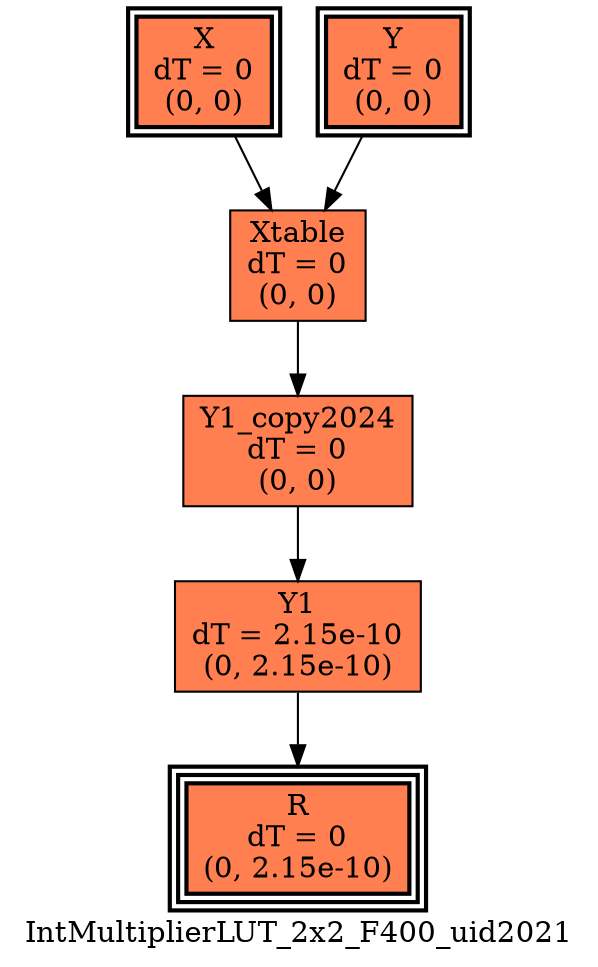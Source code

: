digraph IntMultiplierLUT_2x2_F400_uid2021
{
	//graph drawing options
	label=IntMultiplierLUT_2x2_F400_uid2021;
	labelloc=bottom;
	labeljust=right;
	ratio=auto;
	nodesep=0.25;
	ranksep=0.5;

	//input/output signals of operator IntMultiplierLUT_2x2_F400_uid2021
	X__IntMultiplierLUT_2x2_F400_uid2021 [ label="X\ndT = 0\n(0, 0)", shape=box, color=black, style="bold, filled", fillcolor=coral, peripheries=2 ];
	Y__IntMultiplierLUT_2x2_F400_uid2021 [ label="Y\ndT = 0\n(0, 0)", shape=box, color=black, style="bold, filled", fillcolor=coral, peripheries=2 ];
	R__IntMultiplierLUT_2x2_F400_uid2021 [ label="R\ndT = 0\n(0, 2.15e-10)", shape=box, color=black, style="bold, filled", fillcolor=coral, peripheries=3 ];
	{rank=same X__IntMultiplierLUT_2x2_F400_uid2021, Y__IntMultiplierLUT_2x2_F400_uid2021};
	{rank=same R__IntMultiplierLUT_2x2_F400_uid2021};
	//internal signals of operator IntMultiplierLUT_2x2_F400_uid2021
	Xtable__IntMultiplierLUT_2x2_F400_uid2021 [ label="Xtable\ndT = 0\n(0, 0)", shape=box, color=black, style=filled, fillcolor=coral, peripheries=1 ];
	Y1__IntMultiplierLUT_2x2_F400_uid2021 [ label="Y1\ndT = 2.15e-10\n(0, 2.15e-10)", shape=box, color=black, style=filled, fillcolor=coral, peripheries=1 ];
	Y1_copy2024__IntMultiplierLUT_2x2_F400_uid2021 [ label="Y1_copy2024\ndT = 0\n(0, 0)", shape=box, color=black, style=filled, fillcolor=coral, peripheries=1 ];

	//subcomponents of operator IntMultiplierLUT_2x2_F400_uid2021

	//input and internal signal connections of operator IntMultiplierLUT_2x2_F400_uid2021
	X__IntMultiplierLUT_2x2_F400_uid2021 -> Xtable__IntMultiplierLUT_2x2_F400_uid2021 [ arrowhead=normal, arrowsize=1.0, arrowtail=normal, color=black, dir=forward  ];
	Y__IntMultiplierLUT_2x2_F400_uid2021 -> Xtable__IntMultiplierLUT_2x2_F400_uid2021 [ arrowhead=normal, arrowsize=1.0, arrowtail=normal, color=black, dir=forward  ];
	Xtable__IntMultiplierLUT_2x2_F400_uid2021 -> Y1_copy2024__IntMultiplierLUT_2x2_F400_uid2021 [ arrowhead=normal, arrowsize=1.0, arrowtail=normal, color=black, dir=forward  ];
	Y1__IntMultiplierLUT_2x2_F400_uid2021 -> R__IntMultiplierLUT_2x2_F400_uid2021 [ arrowhead=normal, arrowsize=1.0, arrowtail=normal, color=black, dir=forward  ];
	Y1_copy2024__IntMultiplierLUT_2x2_F400_uid2021 -> Y1__IntMultiplierLUT_2x2_F400_uid2021 [ arrowhead=normal, arrowsize=1.0, arrowtail=normal, color=black, dir=forward  ];
}

